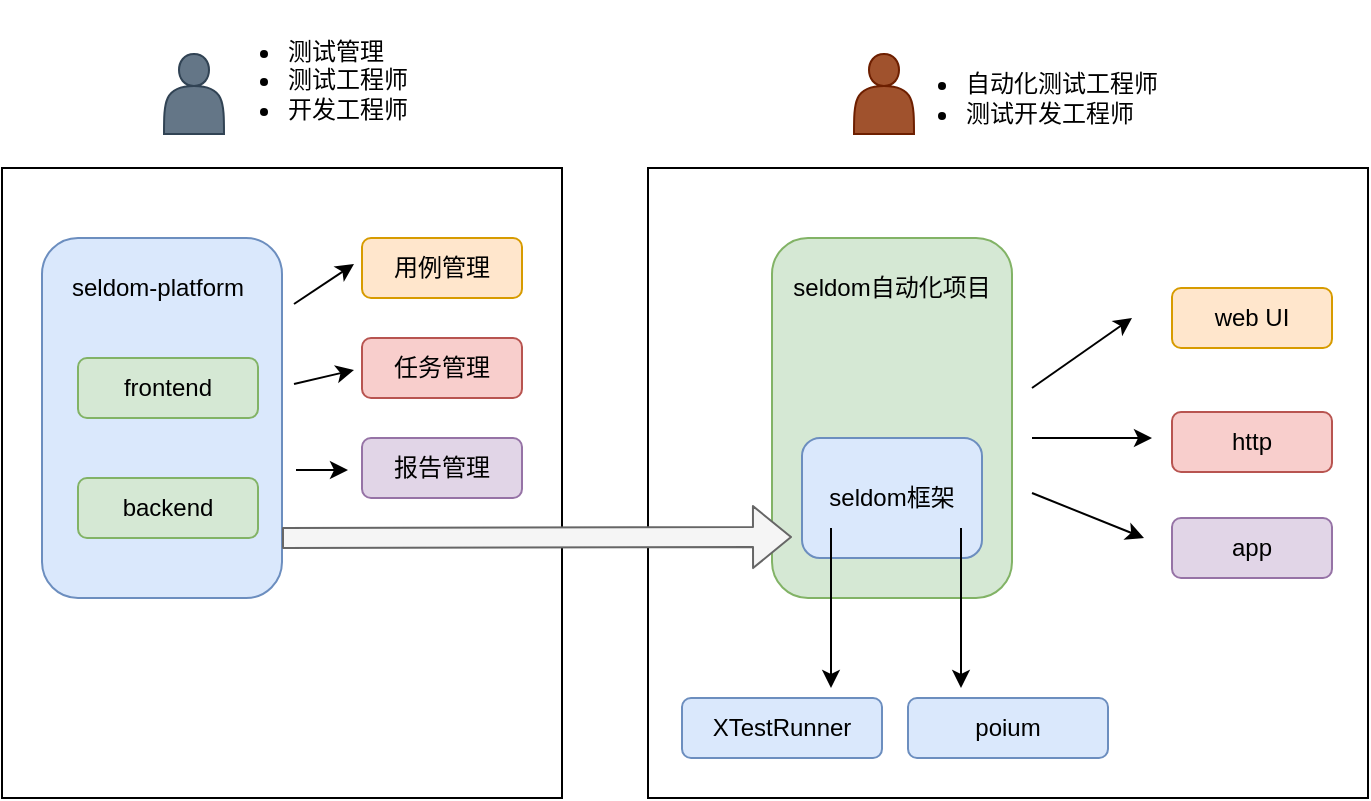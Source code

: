 <mxfile>
    <diagram id="p7oQZnZ2B6rs75sT1LRB" name="Page-1">
        <mxGraphModel dx="816" dy="635" grid="1" gridSize="10" guides="1" tooltips="1" connect="1" arrows="1" fold="1" page="1" pageScale="1" pageWidth="827" pageHeight="1169" math="0" shadow="0">
            <root>
                <mxCell id="0"/>
                <mxCell id="1" parent="0"/>
                <mxCell id="24" value="" style="rounded=0;whiteSpace=wrap;html=1;" parent="1" vertex="1">
                    <mxGeometry x="80" y="125" width="280" height="315" as="geometry"/>
                </mxCell>
                <mxCell id="20" value="" style="rounded=0;whiteSpace=wrap;html=1;" parent="1" vertex="1">
                    <mxGeometry x="403" y="125" width="360" height="315" as="geometry"/>
                </mxCell>
                <mxCell id="2" value="" style="rounded=1;whiteSpace=wrap;html=1;fillColor=#dae8fc;strokeColor=#6c8ebf;" parent="1" vertex="1">
                    <mxGeometry x="100" y="160" width="120" height="180" as="geometry"/>
                </mxCell>
                <mxCell id="3" value="seldom-platform" style="text;html=1;strokeColor=none;fillColor=none;align=center;verticalAlign=middle;whiteSpace=wrap;rounded=0;" parent="1" vertex="1">
                    <mxGeometry x="108" y="170" width="100" height="30" as="geometry"/>
                </mxCell>
                <mxCell id="4" value="frontend" style="rounded=1;whiteSpace=wrap;html=1;fillColor=#d5e8d4;strokeColor=#82b366;" parent="1" vertex="1">
                    <mxGeometry x="118" y="220" width="90" height="30" as="geometry"/>
                </mxCell>
                <mxCell id="5" value="backend" style="rounded=1;whiteSpace=wrap;html=1;fillColor=#d5e8d4;strokeColor=#82b366;" parent="1" vertex="1">
                    <mxGeometry x="118" y="280" width="90" height="30" as="geometry"/>
                </mxCell>
                <mxCell id="6" value="" style="rounded=1;whiteSpace=wrap;html=1;fillColor=#d5e8d4;strokeColor=#82b366;" parent="1" vertex="1">
                    <mxGeometry x="465" y="160" width="120" height="180" as="geometry"/>
                </mxCell>
                <mxCell id="7" value="seldom自动化项目" style="text;html=1;strokeColor=none;fillColor=none;align=center;verticalAlign=middle;whiteSpace=wrap;rounded=0;" parent="1" vertex="1">
                    <mxGeometry x="470" y="170" width="110" height="30" as="geometry"/>
                </mxCell>
                <mxCell id="8" value="seldom框架" style="rounded=1;whiteSpace=wrap;html=1;fillColor=#dae8fc;strokeColor=#6c8ebf;" parent="1" vertex="1">
                    <mxGeometry x="480" y="260" width="90" height="60" as="geometry"/>
                </mxCell>
                <mxCell id="9" value="web UI" style="rounded=1;whiteSpace=wrap;html=1;fillColor=#ffe6cc;strokeColor=#d79b00;" parent="1" vertex="1">
                    <mxGeometry x="665" y="185" width="80" height="30" as="geometry"/>
                </mxCell>
                <mxCell id="10" value="" style="shape=flexArrow;endArrow=classic;html=1;fillColor=#f5f5f5;strokeColor=#666666;exitX=1;exitY=0.75;exitDx=0;exitDy=0;" parent="1" edge="1">
                    <mxGeometry width="50" height="50" relative="1" as="geometry">
                        <mxPoint x="220" y="310" as="sourcePoint"/>
                        <mxPoint x="475" y="309.5" as="targetPoint"/>
                    </mxGeometry>
                </mxCell>
                <mxCell id="11" value="http" style="rounded=1;whiteSpace=wrap;html=1;fillColor=#f8cecc;strokeColor=#b85450;" parent="1" vertex="1">
                    <mxGeometry x="665" y="247" width="80" height="30" as="geometry"/>
                </mxCell>
                <mxCell id="12" value="app" style="rounded=1;whiteSpace=wrap;html=1;fillColor=#e1d5e7;strokeColor=#9673a6;" parent="1" vertex="1">
                    <mxGeometry x="665" y="300" width="80" height="30" as="geometry"/>
                </mxCell>
                <mxCell id="13" value="" style="endArrow=classic;html=1;" parent="1" edge="1">
                    <mxGeometry width="50" height="50" relative="1" as="geometry">
                        <mxPoint x="595" y="235" as="sourcePoint"/>
                        <mxPoint x="645" y="200" as="targetPoint"/>
                    </mxGeometry>
                </mxCell>
                <mxCell id="14" value="" style="endArrow=classic;html=1;" parent="1" edge="1">
                    <mxGeometry width="50" height="50" relative="1" as="geometry">
                        <mxPoint x="595" y="260" as="sourcePoint"/>
                        <mxPoint x="655" y="260" as="targetPoint"/>
                    </mxGeometry>
                </mxCell>
                <mxCell id="15" value="" style="endArrow=classic;html=1;" parent="1" edge="1">
                    <mxGeometry width="50" height="50" relative="1" as="geometry">
                        <mxPoint x="595" y="287.5" as="sourcePoint"/>
                        <mxPoint x="651" y="310" as="targetPoint"/>
                    </mxGeometry>
                </mxCell>
                <mxCell id="16" value="XTestRunner" style="rounded=1;whiteSpace=wrap;html=1;fillColor=#dae8fc;strokeColor=#6c8ebf;" parent="1" vertex="1">
                    <mxGeometry x="420" y="390" width="100" height="30" as="geometry"/>
                </mxCell>
                <mxCell id="17" value="poium" style="rounded=1;whiteSpace=wrap;html=1;fillColor=#dae8fc;strokeColor=#6c8ebf;" parent="1" vertex="1">
                    <mxGeometry x="533" y="390" width="100" height="30" as="geometry"/>
                </mxCell>
                <mxCell id="18" value="" style="endArrow=classic;html=1;" parent="1" edge="1">
                    <mxGeometry width="50" height="50" relative="1" as="geometry">
                        <mxPoint x="494.5" y="305" as="sourcePoint"/>
                        <mxPoint x="494.5" y="385" as="targetPoint"/>
                    </mxGeometry>
                </mxCell>
                <mxCell id="19" value="" style="endArrow=classic;html=1;" parent="1" edge="1">
                    <mxGeometry width="50" height="50" relative="1" as="geometry">
                        <mxPoint x="559.5" y="305" as="sourcePoint"/>
                        <mxPoint x="559.5" y="385" as="targetPoint"/>
                    </mxGeometry>
                </mxCell>
                <mxCell id="23" value="" style="shape=actor;whiteSpace=wrap;html=1;fillColor=#a0522d;fontColor=#ffffff;strokeColor=#6D1F00;" parent="1" vertex="1">
                    <mxGeometry x="506" y="68" width="30" height="40" as="geometry"/>
                </mxCell>
                <mxCell id="25" value="&lt;ul&gt;&lt;li&gt;自动化测试工程师&lt;/li&gt;&lt;li&gt;测试开发工程师&lt;/li&gt;&lt;/ul&gt;" style="text;strokeColor=none;fillColor=none;html=1;whiteSpace=wrap;verticalAlign=middle;overflow=hidden;" parent="1" vertex="1">
                    <mxGeometry x="520" y="50" width="178" height="80" as="geometry"/>
                </mxCell>
                <mxCell id="26" value="" style="shape=actor;whiteSpace=wrap;html=1;fillColor=#647687;fontColor=#ffffff;strokeColor=#314354;" parent="1" vertex="1">
                    <mxGeometry x="161" y="68" width="30" height="40" as="geometry"/>
                </mxCell>
                <mxCell id="27" value="&lt;ul&gt;&lt;li&gt;测试管理&lt;/li&gt;&lt;li&gt;测试工程师&lt;/li&gt;&lt;li&gt;开发工程师&lt;/li&gt;&lt;/ul&gt;" style="text;strokeColor=none;fillColor=none;html=1;whiteSpace=wrap;verticalAlign=middle;overflow=hidden;" parent="1" vertex="1">
                    <mxGeometry x="181" y="41" width="168" height="80" as="geometry"/>
                </mxCell>
                <mxCell id="28" value="用例管理" style="rounded=1;whiteSpace=wrap;html=1;fillColor=#ffe6cc;strokeColor=#d79b00;" vertex="1" parent="1">
                    <mxGeometry x="260" y="160" width="80" height="30" as="geometry"/>
                </mxCell>
                <mxCell id="29" value="任务管理" style="rounded=1;whiteSpace=wrap;html=1;fillColor=#f8cecc;strokeColor=#b85450;" vertex="1" parent="1">
                    <mxGeometry x="260" y="210" width="80" height="30" as="geometry"/>
                </mxCell>
                <mxCell id="30" value="报告管理" style="rounded=1;whiteSpace=wrap;html=1;fillColor=#e1d5e7;strokeColor=#9673a6;" vertex="1" parent="1">
                    <mxGeometry x="260" y="260" width="80" height="30" as="geometry"/>
                </mxCell>
                <mxCell id="32" value="" style="endArrow=classic;html=1;" edge="1" parent="1">
                    <mxGeometry width="50" height="50" relative="1" as="geometry">
                        <mxPoint x="226" y="193" as="sourcePoint"/>
                        <mxPoint x="256" y="173" as="targetPoint"/>
                    </mxGeometry>
                </mxCell>
                <mxCell id="33" value="" style="endArrow=classic;html=1;" edge="1" parent="1">
                    <mxGeometry width="50" height="50" relative="1" as="geometry">
                        <mxPoint x="227" y="276" as="sourcePoint"/>
                        <mxPoint x="253" y="276" as="targetPoint"/>
                    </mxGeometry>
                </mxCell>
                <mxCell id="34" value="" style="endArrow=classic;html=1;" edge="1" parent="1">
                    <mxGeometry width="50" height="50" relative="1" as="geometry">
                        <mxPoint x="226" y="233" as="sourcePoint"/>
                        <mxPoint x="256" y="226" as="targetPoint"/>
                    </mxGeometry>
                </mxCell>
            </root>
        </mxGraphModel>
    </diagram>
</mxfile>